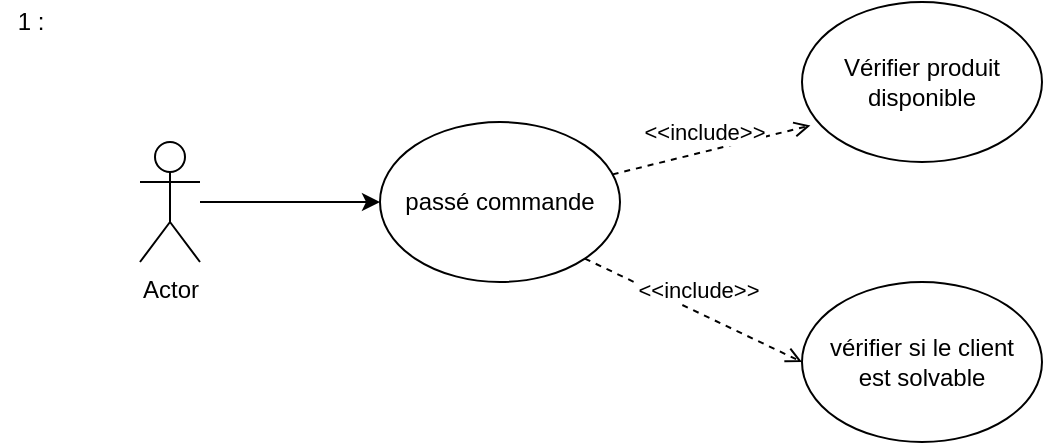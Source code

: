 <mxfile version="13.11.0" type="device"><diagram id="6t9mR_oGdRp8tfyrAvDL" name="Page-1"><mxGraphModel dx="1038" dy="585" grid="1" gridSize="10" guides="1" tooltips="1" connect="1" arrows="1" fold="1" page="1" pageScale="1" pageWidth="827" pageHeight="1169" math="0" shadow="0"><root><mxCell id="0"/><mxCell id="1" parent="0"/><mxCell id="KPY-kxn00DPzgc9QYy06-1" value="Actor" style="shape=umlActor;verticalLabelPosition=bottom;verticalAlign=top;html=1;outlineConnect=0;" vertex="1" parent="1"><mxGeometry x="159" y="160" width="30" height="60" as="geometry"/></mxCell><mxCell id="KPY-kxn00DPzgc9QYy06-2" value="passé commande" style="ellipse;whiteSpace=wrap;html=1;" vertex="1" parent="1"><mxGeometry x="279" y="150" width="120" height="80" as="geometry"/></mxCell><mxCell id="KPY-kxn00DPzgc9QYy06-3" value="Vérifier produit disponible" style="ellipse;whiteSpace=wrap;html=1;" vertex="1" parent="1"><mxGeometry x="490" y="90" width="120" height="80" as="geometry"/></mxCell><mxCell id="KPY-kxn00DPzgc9QYy06-4" value="vérifier si le client &lt;br&gt;est solvable" style="ellipse;whiteSpace=wrap;html=1;" vertex="1" parent="1"><mxGeometry x="490" y="230" width="120" height="80" as="geometry"/></mxCell><mxCell id="KPY-kxn00DPzgc9QYy06-5" value="&amp;lt;&amp;lt;include&amp;gt;&amp;gt;" style="endArrow=open;html=1;endFill=0;dashed=1;entryX=0.035;entryY=0.772;entryDx=0;entryDy=0;entryPerimeter=0;" edge="1" parent="1" source="KPY-kxn00DPzgc9QYy06-2" target="KPY-kxn00DPzgc9QYy06-3"><mxGeometry x="-0.032" y="10" width="50" height="50" relative="1" as="geometry"><mxPoint x="359" y="179.41" as="sourcePoint"/><mxPoint x="479" y="179.41" as="targetPoint"/><mxPoint as="offset"/></mxGeometry></mxCell><mxCell id="KPY-kxn00DPzgc9QYy06-6" value="&amp;lt;&amp;lt;include&amp;gt;&amp;gt;" style="endArrow=open;html=1;endFill=0;dashed=1;exitX=1;exitY=1;exitDx=0;exitDy=0;entryX=0;entryY=0.5;entryDx=0;entryDy=0;" edge="1" parent="1" source="KPY-kxn00DPzgc9QYy06-2" target="KPY-kxn00DPzgc9QYy06-4"><mxGeometry x="-0.032" y="10" width="50" height="50" relative="1" as="geometry"><mxPoint x="289" y="370" as="sourcePoint"/><mxPoint x="409" y="370" as="targetPoint"/><mxPoint as="offset"/></mxGeometry></mxCell><mxCell id="KPY-kxn00DPzgc9QYy06-7" value="" style="endArrow=classic;html=1;entryX=0;entryY=0.5;entryDx=0;entryDy=0;" edge="1" parent="1" source="KPY-kxn00DPzgc9QYy06-1" target="KPY-kxn00DPzgc9QYy06-2"><mxGeometry width="50" height="50" relative="1" as="geometry"><mxPoint x="489" y="290" as="sourcePoint"/><mxPoint x="309" y="360" as="targetPoint"/></mxGeometry></mxCell><mxCell id="KPY-kxn00DPzgc9QYy06-8" value="1 :" style="text;html=1;align=center;verticalAlign=middle;resizable=0;points=[];autosize=1;" vertex="1" parent="1"><mxGeometry x="89" y="90" width="30" height="20" as="geometry"/></mxCell></root></mxGraphModel></diagram></mxfile>